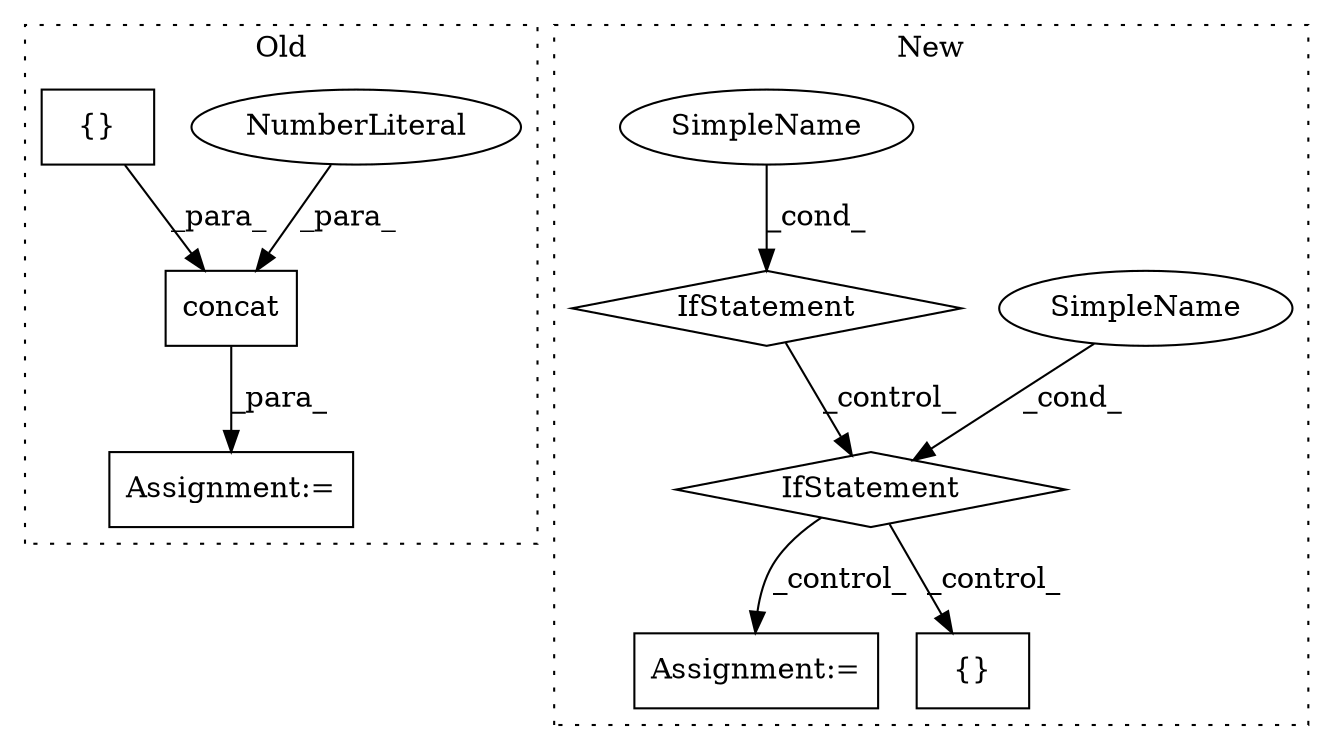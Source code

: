digraph G {
subgraph cluster0 {
1 [label="concat" a="32" s="4840,4865" l="7,1" shape="box"];
3 [label="NumberLiteral" a="34" s="4864" l="1" shape="ellipse"];
6 [label="Assignment:=" a="7" s="5737" l="1" shape="box"];
7 [label="{}" a="4" s="4856,4862" l="1,1" shape="box"];
label = "Old";
style="dotted";
}
subgraph cluster1 {
2 [label="IfStatement" a="25" s="5099,5173" l="8,2" shape="diamond"];
4 [label="Assignment:=" a="7" s="5189" l="1" shape="box"];
5 [label="SimpleName" a="42" s="" l="" shape="ellipse"];
8 [label="IfStatement" a="25" s="4884,4944" l="8,2" shape="diamond"];
9 [label="SimpleName" a="42" s="" l="" shape="ellipse"];
10 [label="{}" a="4" s="5275,5292" l="1,1" shape="box"];
label = "New";
style="dotted";
}
1 -> 6 [label="_para_"];
2 -> 4 [label="_control_"];
2 -> 10 [label="_control_"];
3 -> 1 [label="_para_"];
5 -> 2 [label="_cond_"];
7 -> 1 [label="_para_"];
8 -> 2 [label="_control_"];
9 -> 8 [label="_cond_"];
}